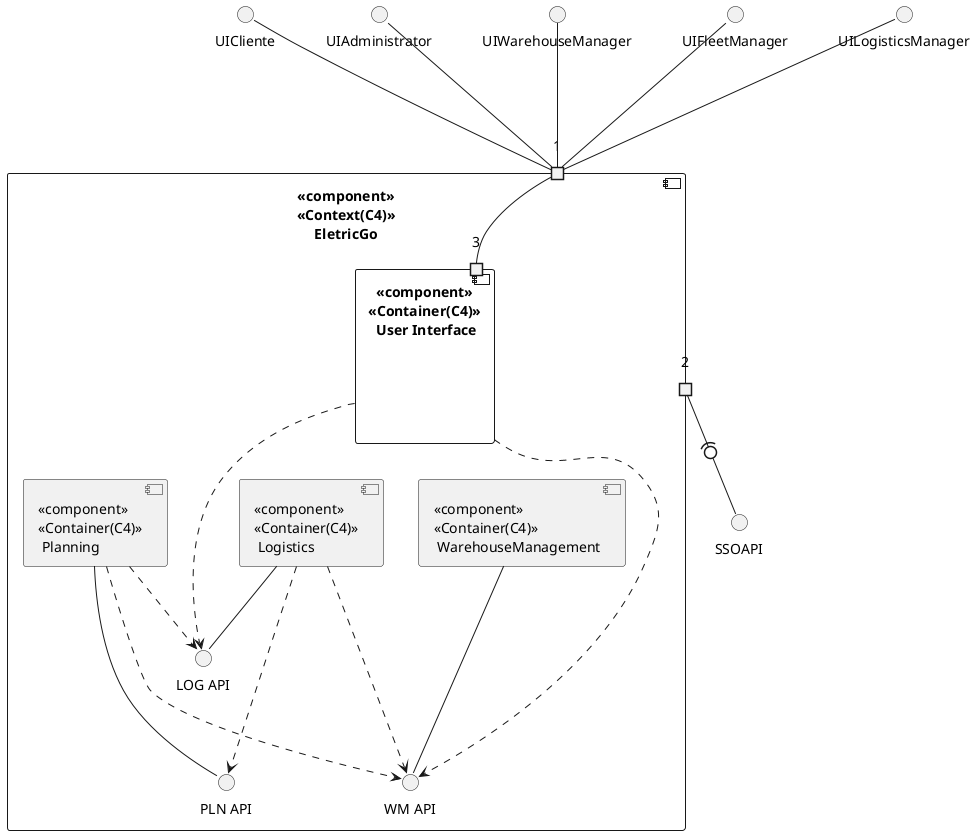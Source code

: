 
@startuml
component "<<component>>\n<<Context(C4)>>\nEletricGo" as c2 {
  component "<<component>>\n<<Container(C4)>>\n User Interface" as UI{
        portin 3
  }
  component "<<component>>\n<<Container(C4)>>\n WarehouseManagement" as WMNG
  component "<<component>>\n<<Container(C4)>>\n Logistics" as LG
  component "<<component>>\n<<Container(C4)>>\n Planning" as PL
  interface "WM API" as WM
  interface "LOG API" as LOG
  interface "PLN API" as PLN
  portin 1
  portout 2

}

interface UICliente as CL
interface UIAdministrator as ADM
interface UIWarehouseManager as MNG
interface UIFleetManager as FMNG
interface UILogisticsManager as LMNG

CL --- 1
ADM --- 1
MNG --- 1
FMNG --- 1
LMNG --- 1

2 -(0- SSOAPI

3--1


LG -- LOG
UI ...> LOG
WMNG --- WM
UI ...> WM
PL ..> WM
LG ...> WM
PL --- PLN
PL ..> LOG
LG ...> PLN


@enduml

